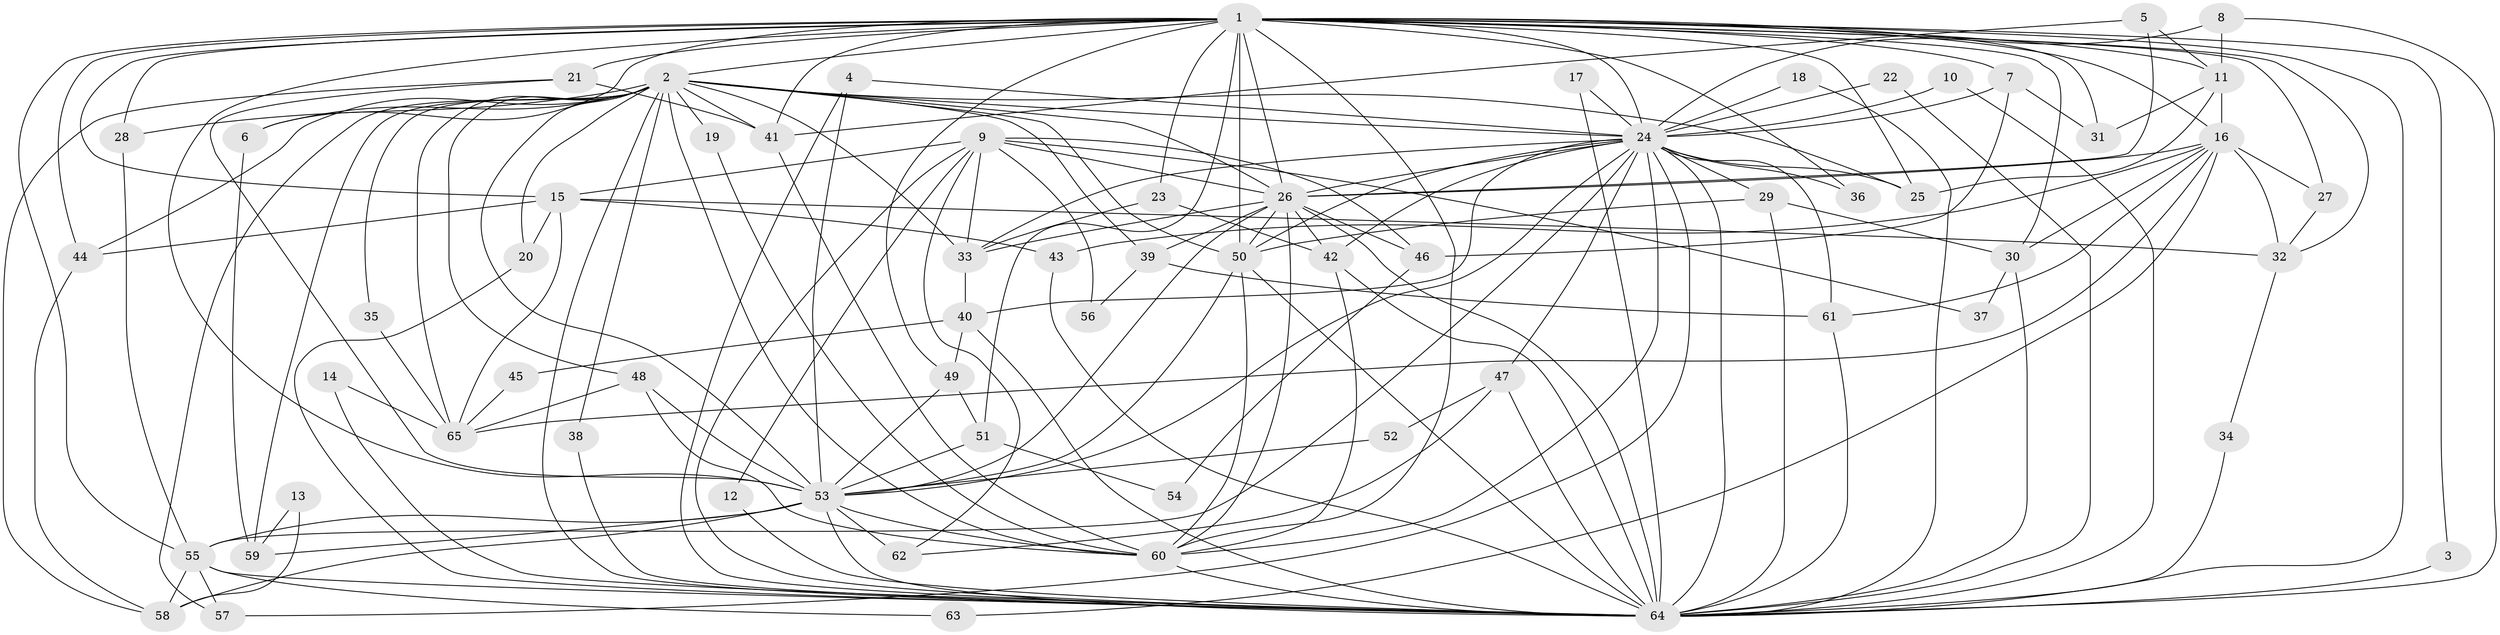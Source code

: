 // original degree distribution, {35: 0.007751937984496124, 12: 0.007751937984496124, 22: 0.015503875968992248, 19: 0.007751937984496124, 15: 0.007751937984496124, 16: 0.007751937984496124, 17: 0.007751937984496124, 31: 0.007751937984496124, 30: 0.007751937984496124, 2: 0.5658914728682171, 5: 0.06976744186046512, 4: 0.08527131782945736, 3: 0.14728682170542637, 8: 0.023255813953488372, 6: 0.015503875968992248, 10: 0.007751937984496124, 9: 0.007751937984496124}
// Generated by graph-tools (version 1.1) at 2025/01/03/09/25 03:01:22]
// undirected, 65 vertices, 180 edges
graph export_dot {
graph [start="1"]
  node [color=gray90,style=filled];
  1;
  2;
  3;
  4;
  5;
  6;
  7;
  8;
  9;
  10;
  11;
  12;
  13;
  14;
  15;
  16;
  17;
  18;
  19;
  20;
  21;
  22;
  23;
  24;
  25;
  26;
  27;
  28;
  29;
  30;
  31;
  32;
  33;
  34;
  35;
  36;
  37;
  38;
  39;
  40;
  41;
  42;
  43;
  44;
  45;
  46;
  47;
  48;
  49;
  50;
  51;
  52;
  53;
  54;
  55;
  56;
  57;
  58;
  59;
  60;
  61;
  62;
  63;
  64;
  65;
  1 -- 2 [weight=4.0];
  1 -- 3 [weight=1.0];
  1 -- 6 [weight=1.0];
  1 -- 7 [weight=1.0];
  1 -- 11 [weight=1.0];
  1 -- 15 [weight=1.0];
  1 -- 16 [weight=1.0];
  1 -- 21 [weight=2.0];
  1 -- 23 [weight=2.0];
  1 -- 24 [weight=2.0];
  1 -- 25 [weight=1.0];
  1 -- 26 [weight=3.0];
  1 -- 27 [weight=1.0];
  1 -- 28 [weight=1.0];
  1 -- 30 [weight=1.0];
  1 -- 31 [weight=1.0];
  1 -- 32 [weight=1.0];
  1 -- 36 [weight=2.0];
  1 -- 41 [weight=1.0];
  1 -- 44 [weight=1.0];
  1 -- 49 [weight=1.0];
  1 -- 50 [weight=4.0];
  1 -- 51 [weight=1.0];
  1 -- 53 [weight=2.0];
  1 -- 55 [weight=1.0];
  1 -- 60 [weight=3.0];
  1 -- 64 [weight=2.0];
  2 -- 6 [weight=1.0];
  2 -- 19 [weight=2.0];
  2 -- 20 [weight=1.0];
  2 -- 24 [weight=2.0];
  2 -- 25 [weight=1.0];
  2 -- 26 [weight=2.0];
  2 -- 28 [weight=1.0];
  2 -- 33 [weight=1.0];
  2 -- 35 [weight=1.0];
  2 -- 38 [weight=1.0];
  2 -- 39 [weight=1.0];
  2 -- 41 [weight=1.0];
  2 -- 44 [weight=1.0];
  2 -- 48 [weight=1.0];
  2 -- 50 [weight=2.0];
  2 -- 53 [weight=2.0];
  2 -- 57 [weight=1.0];
  2 -- 59 [weight=3.0];
  2 -- 60 [weight=2.0];
  2 -- 64 [weight=2.0];
  2 -- 65 [weight=2.0];
  3 -- 64 [weight=2.0];
  4 -- 24 [weight=1.0];
  4 -- 53 [weight=1.0];
  4 -- 64 [weight=1.0];
  5 -- 11 [weight=1.0];
  5 -- 26 [weight=1.0];
  5 -- 41 [weight=1.0];
  6 -- 59 [weight=1.0];
  7 -- 24 [weight=1.0];
  7 -- 31 [weight=1.0];
  7 -- 46 [weight=1.0];
  8 -- 11 [weight=1.0];
  8 -- 24 [weight=1.0];
  8 -- 64 [weight=1.0];
  9 -- 12 [weight=1.0];
  9 -- 15 [weight=1.0];
  9 -- 26 [weight=1.0];
  9 -- 33 [weight=1.0];
  9 -- 37 [weight=1.0];
  9 -- 46 [weight=1.0];
  9 -- 56 [weight=1.0];
  9 -- 62 [weight=1.0];
  9 -- 64 [weight=1.0];
  10 -- 24 [weight=1.0];
  10 -- 64 [weight=1.0];
  11 -- 16 [weight=1.0];
  11 -- 25 [weight=1.0];
  11 -- 31 [weight=1.0];
  12 -- 64 [weight=1.0];
  13 -- 58 [weight=1.0];
  13 -- 59 [weight=1.0];
  14 -- 64 [weight=1.0];
  14 -- 65 [weight=1.0];
  15 -- 20 [weight=1.0];
  15 -- 32 [weight=1.0];
  15 -- 43 [weight=1.0];
  15 -- 44 [weight=1.0];
  15 -- 65 [weight=1.0];
  16 -- 26 [weight=1.0];
  16 -- 27 [weight=1.0];
  16 -- 30 [weight=1.0];
  16 -- 32 [weight=1.0];
  16 -- 43 [weight=1.0];
  16 -- 61 [weight=1.0];
  16 -- 63 [weight=1.0];
  16 -- 65 [weight=1.0];
  17 -- 24 [weight=1.0];
  17 -- 64 [weight=1.0];
  18 -- 24 [weight=1.0];
  18 -- 64 [weight=1.0];
  19 -- 60 [weight=1.0];
  20 -- 64 [weight=1.0];
  21 -- 41 [weight=1.0];
  21 -- 53 [weight=1.0];
  21 -- 58 [weight=1.0];
  22 -- 24 [weight=1.0];
  22 -- 64 [weight=1.0];
  23 -- 33 [weight=1.0];
  23 -- 42 [weight=1.0];
  24 -- 25 [weight=1.0];
  24 -- 26 [weight=1.0];
  24 -- 29 [weight=1.0];
  24 -- 33 [weight=1.0];
  24 -- 36 [weight=1.0];
  24 -- 40 [weight=1.0];
  24 -- 42 [weight=1.0];
  24 -- 47 [weight=1.0];
  24 -- 50 [weight=1.0];
  24 -- 53 [weight=1.0];
  24 -- 55 [weight=1.0];
  24 -- 57 [weight=1.0];
  24 -- 60 [weight=2.0];
  24 -- 61 [weight=2.0];
  24 -- 64 [weight=3.0];
  26 -- 33 [weight=1.0];
  26 -- 39 [weight=1.0];
  26 -- 42 [weight=1.0];
  26 -- 46 [weight=1.0];
  26 -- 50 [weight=1.0];
  26 -- 53 [weight=2.0];
  26 -- 60 [weight=1.0];
  26 -- 64 [weight=2.0];
  27 -- 32 [weight=1.0];
  28 -- 55 [weight=1.0];
  29 -- 30 [weight=1.0];
  29 -- 50 [weight=1.0];
  29 -- 64 [weight=1.0];
  30 -- 37 [weight=1.0];
  30 -- 64 [weight=1.0];
  32 -- 34 [weight=1.0];
  33 -- 40 [weight=1.0];
  34 -- 64 [weight=1.0];
  35 -- 65 [weight=1.0];
  38 -- 64 [weight=1.0];
  39 -- 56 [weight=1.0];
  39 -- 61 [weight=1.0];
  40 -- 45 [weight=1.0];
  40 -- 49 [weight=1.0];
  40 -- 64 [weight=1.0];
  41 -- 60 [weight=1.0];
  42 -- 60 [weight=1.0];
  42 -- 64 [weight=1.0];
  43 -- 64 [weight=1.0];
  44 -- 58 [weight=1.0];
  45 -- 65 [weight=1.0];
  46 -- 54 [weight=1.0];
  47 -- 52 [weight=1.0];
  47 -- 62 [weight=1.0];
  47 -- 64 [weight=1.0];
  48 -- 53 [weight=1.0];
  48 -- 60 [weight=1.0];
  48 -- 65 [weight=1.0];
  49 -- 51 [weight=1.0];
  49 -- 53 [weight=1.0];
  50 -- 53 [weight=2.0];
  50 -- 60 [weight=1.0];
  50 -- 64 [weight=1.0];
  51 -- 53 [weight=1.0];
  51 -- 54 [weight=1.0];
  52 -- 53 [weight=2.0];
  53 -- 55 [weight=1.0];
  53 -- 58 [weight=1.0];
  53 -- 59 [weight=1.0];
  53 -- 60 [weight=1.0];
  53 -- 62 [weight=1.0];
  53 -- 64 [weight=1.0];
  55 -- 57 [weight=1.0];
  55 -- 58 [weight=1.0];
  55 -- 63 [weight=1.0];
  55 -- 64 [weight=1.0];
  60 -- 64 [weight=1.0];
  61 -- 64 [weight=1.0];
}

